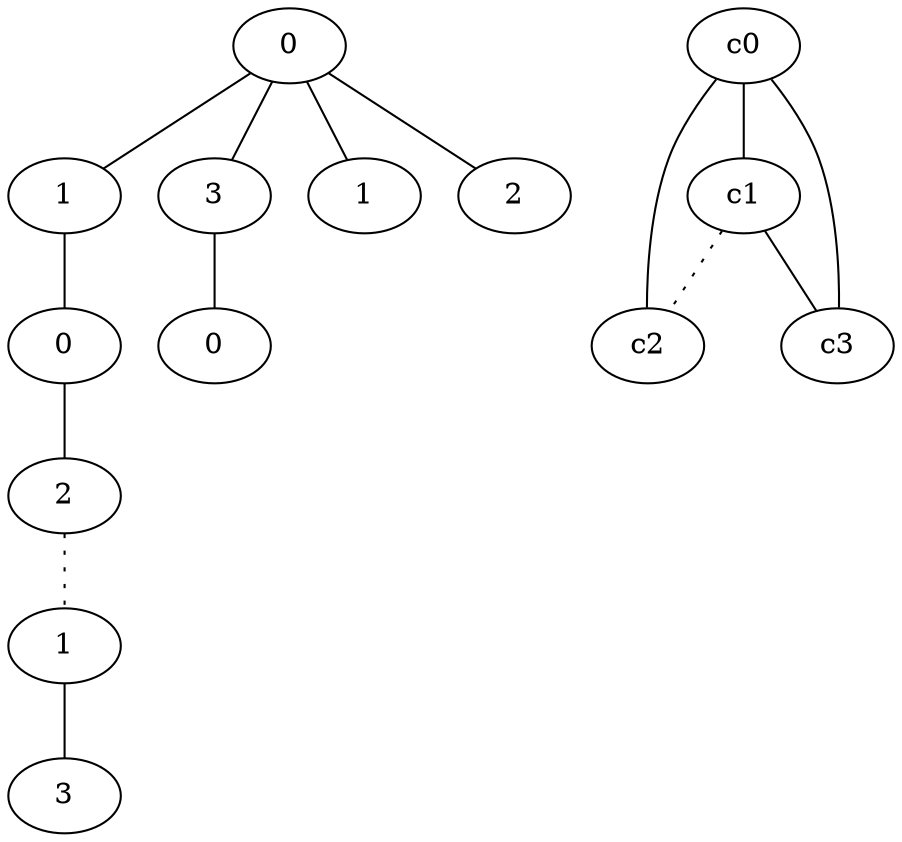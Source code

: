 graph {
a0[label=0];
a1[label=1];
a2[label=0];
a3[label=2];
a4[label=1];
a5[label=3];
a6[label=3];
a7[label=0];
a8[label=1];
a9[label=2];
a0 -- a1;
a0 -- a6;
a0 -- a8;
a0 -- a9;
a1 -- a2;
a2 -- a3;
a3 -- a4 [style=dotted];
a4 -- a5;
a6 -- a7;
c0 -- c1;
c0 -- c2;
c0 -- c3;
c1 -- c2 [style=dotted];
c1 -- c3;
}
